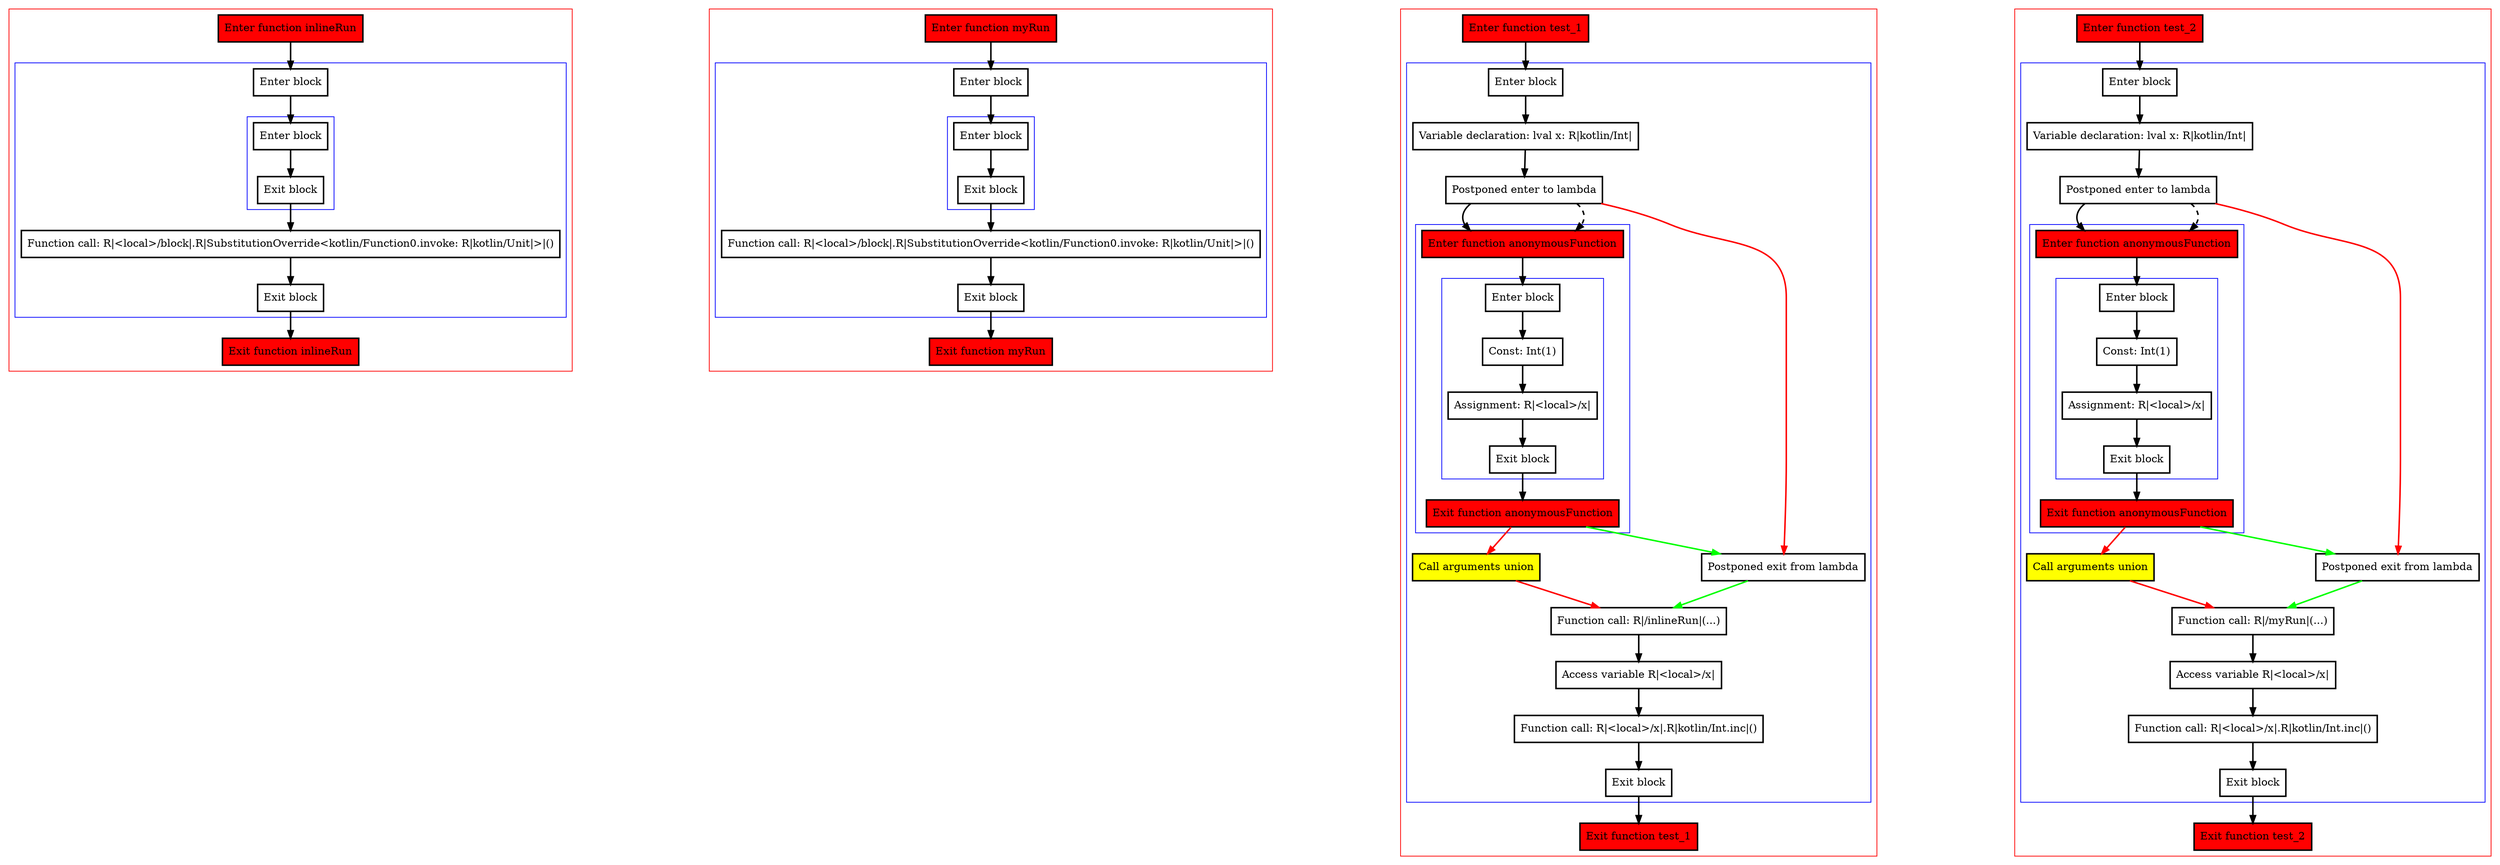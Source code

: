 digraph exactlyOnce_kt {
    graph [nodesep=3]
    node [shape=box penwidth=2]
    edge [penwidth=2]

    subgraph cluster_0 {
        color=red
        0 [label="Enter function inlineRun" style="filled" fillcolor=red];
        subgraph cluster_1 {
            color=blue
            1 [label="Enter block"];
            subgraph cluster_2 {
                color=blue
                2 [label="Enter block"];
                3 [label="Exit block"];
            }
            4 [label="Function call: R|<local>/block|.R|SubstitutionOverride<kotlin/Function0.invoke: R|kotlin/Unit|>|()"];
            5 [label="Exit block"];
        }
        6 [label="Exit function inlineRun" style="filled" fillcolor=red];
    }
    0 -> {1};
    1 -> {2};
    2 -> {3};
    3 -> {4};
    4 -> {5};
    5 -> {6};

    subgraph cluster_3 {
        color=red
        15 [label="Enter function myRun" style="filled" fillcolor=red];
        subgraph cluster_4 {
            color=blue
            16 [label="Enter block"];
            subgraph cluster_5 {
                color=blue
                17 [label="Enter block"];
                18 [label="Exit block"];
            }
            19 [label="Function call: R|<local>/block|.R|SubstitutionOverride<kotlin/Function0.invoke: R|kotlin/Unit|>|()"];
            20 [label="Exit block"];
        }
        21 [label="Exit function myRun" style="filled" fillcolor=red];
    }
    15 -> {16};
    16 -> {17};
    17 -> {18};
    18 -> {19};
    19 -> {20};
    20 -> {21};

    subgraph cluster_6 {
        color=red
        30 [label="Enter function test_1" style="filled" fillcolor=red];
        subgraph cluster_7 {
            color=blue
            31 [label="Enter block"];
            32 [label="Variable declaration: lval x: R|kotlin/Int|"];
            33 [label="Postponed enter to lambda"];
            subgraph cluster_8 {
                color=blue
                41 [label="Enter function anonymousFunction" style="filled" fillcolor=red];
                subgraph cluster_9 {
                    color=blue
                    42 [label="Enter block"];
                    43 [label="Const: Int(1)"];
                    44 [label="Assignment: R|<local>/x|"];
                    45 [label="Exit block"];
                }
                46 [label="Exit function anonymousFunction" style="filled" fillcolor=red];
            }
            34 [label="Call arguments union" style="filled" fillcolor=yellow];
            35 [label="Postponed exit from lambda"];
            36 [label="Function call: R|/inlineRun|(...)"];
            37 [label="Access variable R|<local>/x|"];
            38 [label="Function call: R|<local>/x|.R|kotlin/Int.inc|()"];
            39 [label="Exit block"];
        }
        40 [label="Exit function test_1" style="filled" fillcolor=red];
    }
    30 -> {31};
    31 -> {32};
    32 -> {33};
    33 -> {41};
    33 -> {35} [color=red];
    33 -> {41} [style=dashed];
    34 -> {36} [color=red];
    35 -> {36} [color=green];
    36 -> {37};
    37 -> {38};
    38 -> {39};
    39 -> {40};
    41 -> {42};
    42 -> {43};
    43 -> {44};
    44 -> {45};
    45 -> {46};
    46 -> {34} [color=red];
    46 -> {35} [color=green];

    subgraph cluster_10 {
        color=red
        47 [label="Enter function test_2" style="filled" fillcolor=red];
        subgraph cluster_11 {
            color=blue
            48 [label="Enter block"];
            49 [label="Variable declaration: lval x: R|kotlin/Int|"];
            50 [label="Postponed enter to lambda"];
            subgraph cluster_12 {
                color=blue
                58 [label="Enter function anonymousFunction" style="filled" fillcolor=red];
                subgraph cluster_13 {
                    color=blue
                    59 [label="Enter block"];
                    60 [label="Const: Int(1)"];
                    61 [label="Assignment: R|<local>/x|"];
                    62 [label="Exit block"];
                }
                63 [label="Exit function anonymousFunction" style="filled" fillcolor=red];
            }
            51 [label="Call arguments union" style="filled" fillcolor=yellow];
            52 [label="Postponed exit from lambda"];
            53 [label="Function call: R|/myRun|(...)"];
            54 [label="Access variable R|<local>/x|"];
            55 [label="Function call: R|<local>/x|.R|kotlin/Int.inc|()"];
            56 [label="Exit block"];
        }
        57 [label="Exit function test_2" style="filled" fillcolor=red];
    }
    47 -> {48};
    48 -> {49};
    49 -> {50};
    50 -> {58};
    50 -> {52} [color=red];
    50 -> {58} [style=dashed];
    51 -> {53} [color=red];
    52 -> {53} [color=green];
    53 -> {54};
    54 -> {55};
    55 -> {56};
    56 -> {57};
    58 -> {59};
    59 -> {60};
    60 -> {61};
    61 -> {62};
    62 -> {63};
    63 -> {51} [color=red];
    63 -> {52} [color=green];

}
